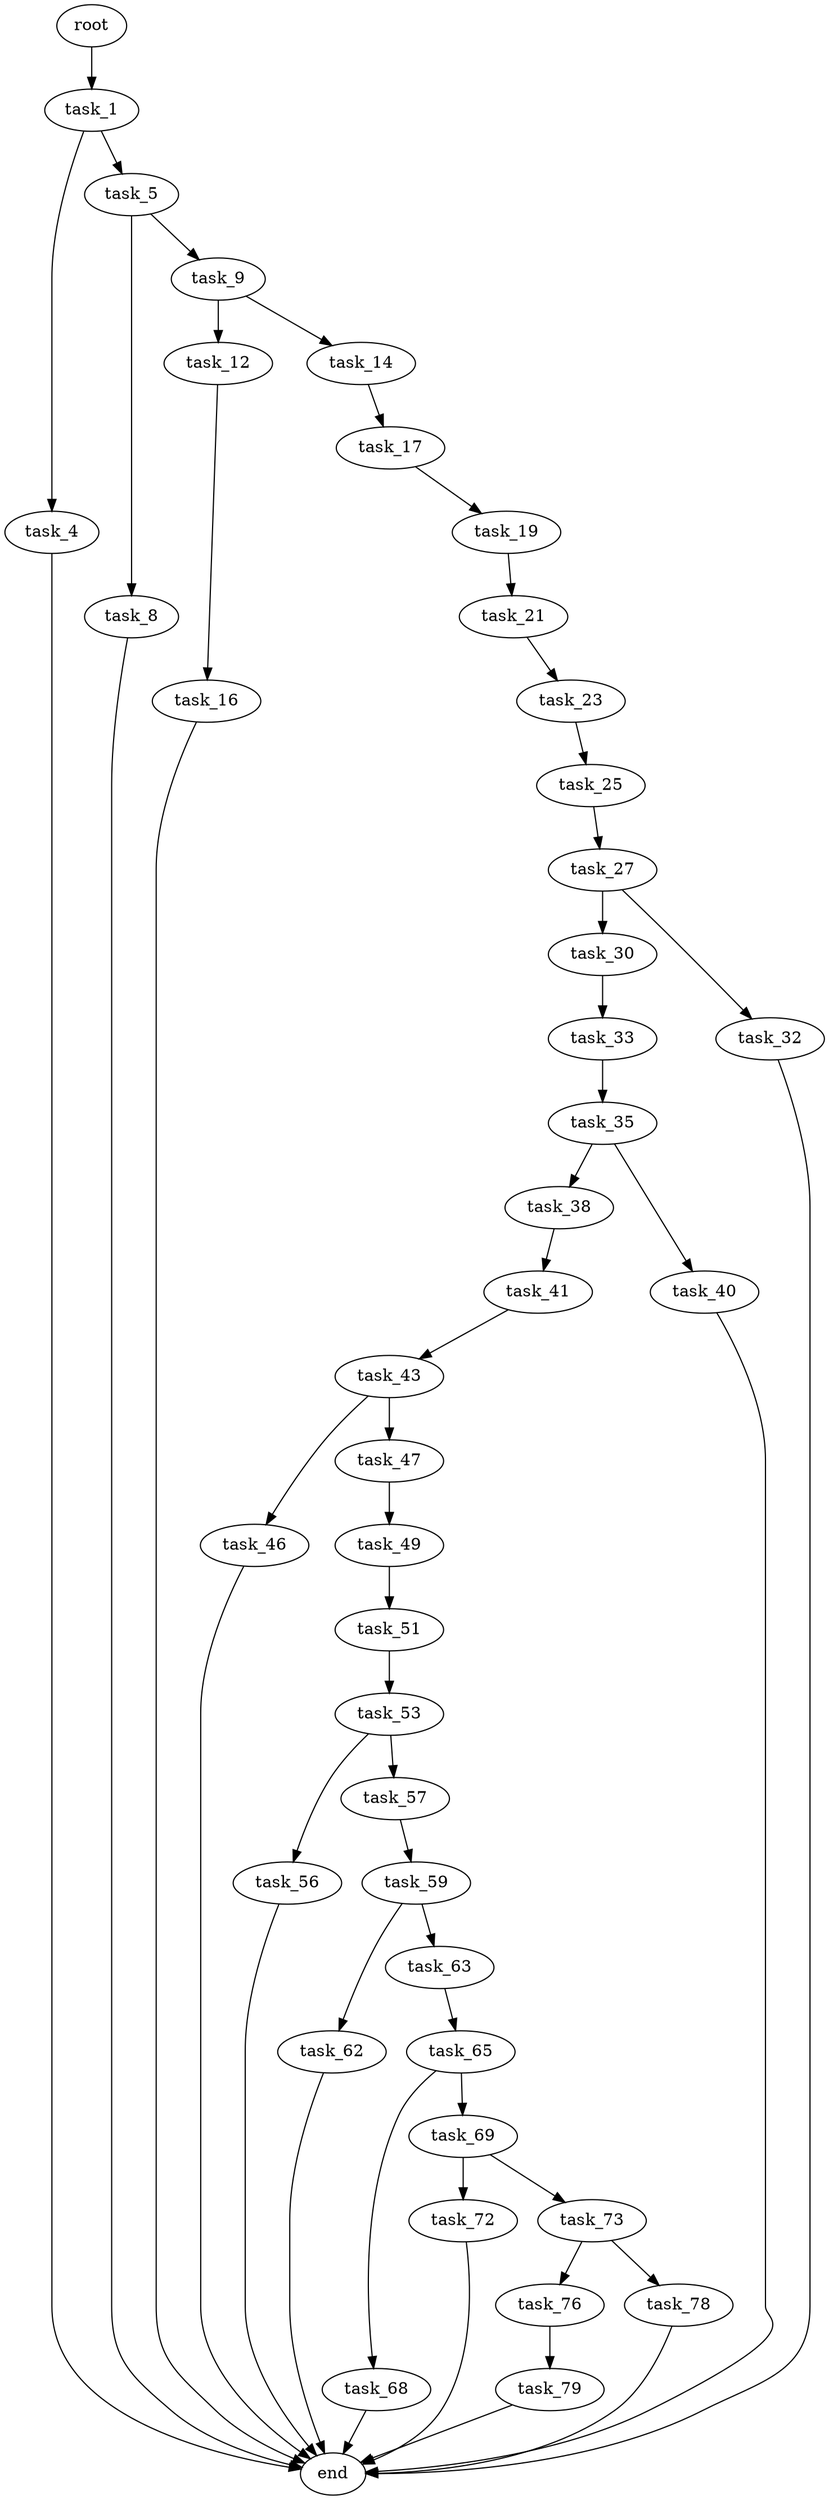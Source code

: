 digraph G {
  root [size="0.000000"];
  task_1 [size="28343617861.000000"];
  task_4 [size="3523851182.000000"];
  task_5 [size="102847068978.000000"];
  task_8 [size="17081914756.000000"];
  task_9 [size="214185089165.000000"];
  task_12 [size="429179074440.000000"];
  task_14 [size="4437694434.000000"];
  task_16 [size="250605138631.000000"];
  task_17 [size="7393854159.000000"];
  task_19 [size="1664688347.000000"];
  task_21 [size="408316343.000000"];
  task_23 [size="11147380386.000000"];
  task_25 [size="1073741824000.000000"];
  task_27 [size="1980328608.000000"];
  task_30 [size="105534538080.000000"];
  task_32 [size="32832158169.000000"];
  task_33 [size="4628143469.000000"];
  task_35 [size="826121370.000000"];
  task_38 [size="1796834618.000000"];
  task_40 [size="647721401533.000000"];
  task_41 [size="4623613989.000000"];
  task_43 [size="46445915187.000000"];
  task_46 [size="858931116042.000000"];
  task_47 [size="2978779349.000000"];
  task_49 [size="20911041160.000000"];
  task_51 [size="287285154603.000000"];
  task_53 [size="11770799716.000000"];
  task_56 [size="42018680619.000000"];
  task_57 [size="163110537350.000000"];
  task_59 [size="782757789696.000000"];
  task_62 [size="1073741824000.000000"];
  task_63 [size="184510067250.000000"];
  task_65 [size="374425250966.000000"];
  task_68 [size="77606493791.000000"];
  task_69 [size="13980547413.000000"];
  task_72 [size="418019493871.000000"];
  task_73 [size="964369625500.000000"];
  task_76 [size="782757789696.000000"];
  task_78 [size="231928233984.000000"];
  task_79 [size="231928233984.000000"];
  end [size="0.000000"];

  root -> task_1 [size="1.000000"];
  task_1 -> task_4 [size="536870912.000000"];
  task_1 -> task_5 [size="536870912.000000"];
  task_4 -> end [size="1.000000"];
  task_5 -> task_8 [size="209715200.000000"];
  task_5 -> task_9 [size="209715200.000000"];
  task_8 -> end [size="1.000000"];
  task_9 -> task_12 [size="209715200.000000"];
  task_9 -> task_14 [size="209715200.000000"];
  task_12 -> task_16 [size="301989888.000000"];
  task_14 -> task_17 [size="209715200.000000"];
  task_16 -> end [size="1.000000"];
  task_17 -> task_19 [size="134217728.000000"];
  task_19 -> task_21 [size="75497472.000000"];
  task_21 -> task_23 [size="33554432.000000"];
  task_23 -> task_25 [size="209715200.000000"];
  task_25 -> task_27 [size="838860800.000000"];
  task_27 -> task_30 [size="33554432.000000"];
  task_27 -> task_32 [size="33554432.000000"];
  task_30 -> task_33 [size="301989888.000000"];
  task_32 -> end [size="1.000000"];
  task_33 -> task_35 [size="134217728.000000"];
  task_35 -> task_38 [size="33554432.000000"];
  task_35 -> task_40 [size="33554432.000000"];
  task_38 -> task_41 [size="33554432.000000"];
  task_40 -> end [size="1.000000"];
  task_41 -> task_43 [size="301989888.000000"];
  task_43 -> task_46 [size="33554432.000000"];
  task_43 -> task_47 [size="33554432.000000"];
  task_46 -> end [size="1.000000"];
  task_47 -> task_49 [size="134217728.000000"];
  task_49 -> task_51 [size="411041792.000000"];
  task_51 -> task_53 [size="838860800.000000"];
  task_53 -> task_56 [size="411041792.000000"];
  task_53 -> task_57 [size="411041792.000000"];
  task_56 -> end [size="1.000000"];
  task_57 -> task_59 [size="536870912.000000"];
  task_59 -> task_62 [size="679477248.000000"];
  task_59 -> task_63 [size="679477248.000000"];
  task_62 -> end [size="1.000000"];
  task_63 -> task_65 [size="134217728.000000"];
  task_65 -> task_68 [size="301989888.000000"];
  task_65 -> task_69 [size="301989888.000000"];
  task_68 -> end [size="1.000000"];
  task_69 -> task_72 [size="301989888.000000"];
  task_69 -> task_73 [size="301989888.000000"];
  task_72 -> end [size="1.000000"];
  task_73 -> task_76 [size="679477248.000000"];
  task_73 -> task_78 [size="679477248.000000"];
  task_76 -> task_79 [size="679477248.000000"];
  task_78 -> end [size="1.000000"];
  task_79 -> end [size="1.000000"];
}
